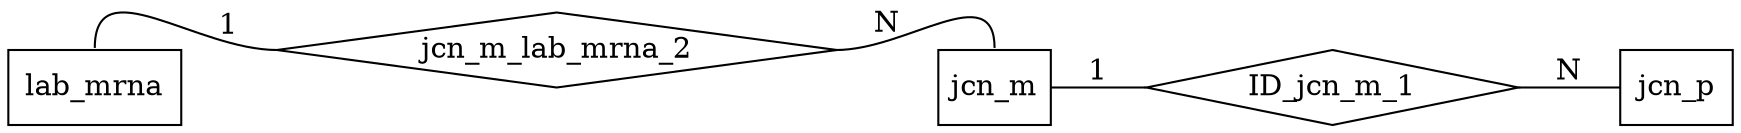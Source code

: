 digraph G {
	rankdir=LR;
	node [shape=box];
	edge [arrowhead=none];
	
jcn_m [texlbl="\graphicspath{{/home/jmfernandez/projects/BLUEPRINT/model/schema+tools/doc-templates/BLUEPRINT/icons/}} \arrayrulecolor{Black} \begin{tabular}{ c l }  \multicolumn{2}{c}{\textbf{\hyperref[tab:jcn_m]{\Large{}Exon Junction - Metadata File}}} \\ \hline \includegraphics[height=1.6ex]{pk.pdf} & \hyperref[column:jcn.m.analysis_id]{\textbf{analysis\-\_\-id}} \\ \hyperref[column:lab.mrna.experiment_id]{\includegraphics[height=1.6ex]{fk.pdf}} & \hyperref[column:jcn.m.experiment_id]{\textit{experiment\-\_\-id}} \\  & \hyperref[column:jcn.m.analysis_group_id]{analysis\-\_\-group\-\_\-id} \\  & \hyperref[column:jcn.m.data_status]{data\-\_\-status} \\  & \hyperref[column:jcn.m.assembly_version]{assembly\-\_\-version} \\  & \hyperref[column:jcn.m.program_versions]{\textbf{\textcolor{gray}{program\-\_\-versions}}} \\  & \hyperref[column:jcn.m.alignment_algorithm]{alignment\-\_\-algorithm} \\  & \hyperref[column:jcn.m.other_analysis_algorithm]{\textcolor{gray}{other\-\_\-analysis\-\_\-algorithm}} \\  & \hyperref[column:jcn.m.seq_coverage]{\textcolor{gray}{seq\-\_\-coverage}} \\  & \hyperref[column:jcn.m.raw_data_repository]{raw\-\_\-data\-\_\-repository} \\  & \hyperref[column:jcn.m.raw_data_accession]{\textcolor{gray}{raw\-\_\-data\-\_\-accession}} \\  & \hyperref[column:jcn.m.platform]{platform} \\  & \hyperref[column:jcn.m.notes]{\textcolor{gray}{notes}} \end{tabular}",style="top color=jcn_m,rounded corners,drop shadow",margin="0,0"];
jcn_p [texlbl="\graphicspath{{/home/jmfernandez/projects/BLUEPRINT/model/schema+tools/doc-templates/BLUEPRINT/icons/}} \arrayrulecolor{Black} \begin{tabular}{ c l }  \multicolumn{2}{c}{\textbf{\hyperref[tab:jcn_p]{\Large{}Exon Junction - Primary Analysis File}}} \\ \hline \hyperref[column:jcn.m.analysis_id]{\includegraphics[height=1.6ex]{fkpk.pdf}} & \hyperref[column:jcn.p.analysis_id]{\textit{\textbf{analysis\-\_\-id}}} \\ \includegraphics[height=1.6ex]{pk.pdf} & \hyperref[column:jcn.p.junction_id]{\textbf{junction\-\_\-id}} \\  & \hyperref[column:jcn.p.chromosome]{chromosome} \\  & \hyperref[column:jcn.p.chromosome_start]{chromosome\-\_\-start} \\  & \hyperref[column:jcn.p.chromosome_end]{chromosome\-\_\-end} \\  & \hyperref[column:jcn.p.chromosome_strand]{\textcolor{gray}{chromosome\-\_\-strand}} \\  & \hyperref[column:jcn.p.quality_score]{\textcolor{gray}{quality\-\_\-score}} \\  & \hyperref[column:jcn.p.probability]{\textcolor{gray}{probability}} \\  & \hyperref[column:jcn.p.gene1_stable_id]{gene1\-\_\-stable\-\_\-id} \\  & \hyperref[column:jcn.p.gene2_stable_id]{\textcolor{gray}{gene2\-\_\-stable\-\_\-id}} \\  & \hyperref[column:jcn.p.exon1_chromosome]{exon1\-\_\-chromosome} \\  & \hyperref[column:jcn.p.exon1_number_bases]{exon1\-\_\-number\-\_\-bases} \\  & \hyperref[column:jcn.p.exon1_end]{exon1\-\_\-end} \\  & \hyperref[column:jcn.p.exon1_strand]{\textcolor{gray}{exon1\-\_\-strand}} \\  & \hyperref[column:jcn.p.exon2_chromosome]{exon2\-\_\-chromosome} \\  & \hyperref[column:jcn.p.exon2_number_bases]{exon2\-\_\-number\-\_\-bases} \\  & \hyperref[column:jcn.p.exon2_start]{exon2\-\_\-start} \\  & \hyperref[column:jcn.p.exon2_strand]{\textcolor{gray}{exon2\-\_\-strand}} \\  & \hyperref[column:jcn.p.is_fusion_gene]{\textcolor{gray}{is\-\_\-fusion\-\_\-gene}} \\  & \hyperref[column:jcn.p.is_novel_splice_form]{\textcolor{gray}{is\-\_\-novel\-\_\-splice\-\_\-form}} \\  & \hyperref[column:jcn.p.junction_seq]{\textcolor{gray}{junction\-\_\-seq}} \\  & \hyperref[column:jcn.p.junction_type]{\textcolor{gray}{junction\-\_\-type}} \\  & \hyperref[column:jcn.p.junction_read_count]{junction\-\_\-read\-\_\-count} \\  & \hyperref[column:jcn.p.validation_status]{validation\-\_\-status} \\  & \hyperref[column:jcn.p.validation_platform]{\textcolor{gray}{validation\-\_\-platform}} \\  & \hyperref[column:jcn.p.notes]{\textcolor{gray}{notes}} \end{tabular}",style="top color=jcn_p,rounded corners,drop shadow,double distance=2pt",margin="0,0"];
	{ rank=same; jcn_m }
	
	node [shape=diamond, texlbl="Identifies"];
	
	
	ID_jcn_m_1 [style="top color=jcn_m,drop shadow,double distance=2pt"];
	jcn_m -> ID_jcn_m_1  [label="1"];
	ID_jcn_m_1 -> jcn_p [label="N",style="double distance=2pt"];
	
	node [shape=diamond];
	
	
	jcn_m_lab_mrna_2 [style="top color=lab_mrna,drop shadow",texlbl="Relationship"];
	lab_mrna [shape="box",style="top color=lab_mrna,rounded corners,drop shadow",texlbl="\textbf{\hyperref[tab:lab_mrna]{\Large{}mRNA-seq}}"];
	lab_mrna:n -> jcn_m_lab_mrna_2:w [label="1"];
	jcn_m_lab_mrna_2:e -> jcn_m:n [label="N",style="double distance=2pt"];
}
